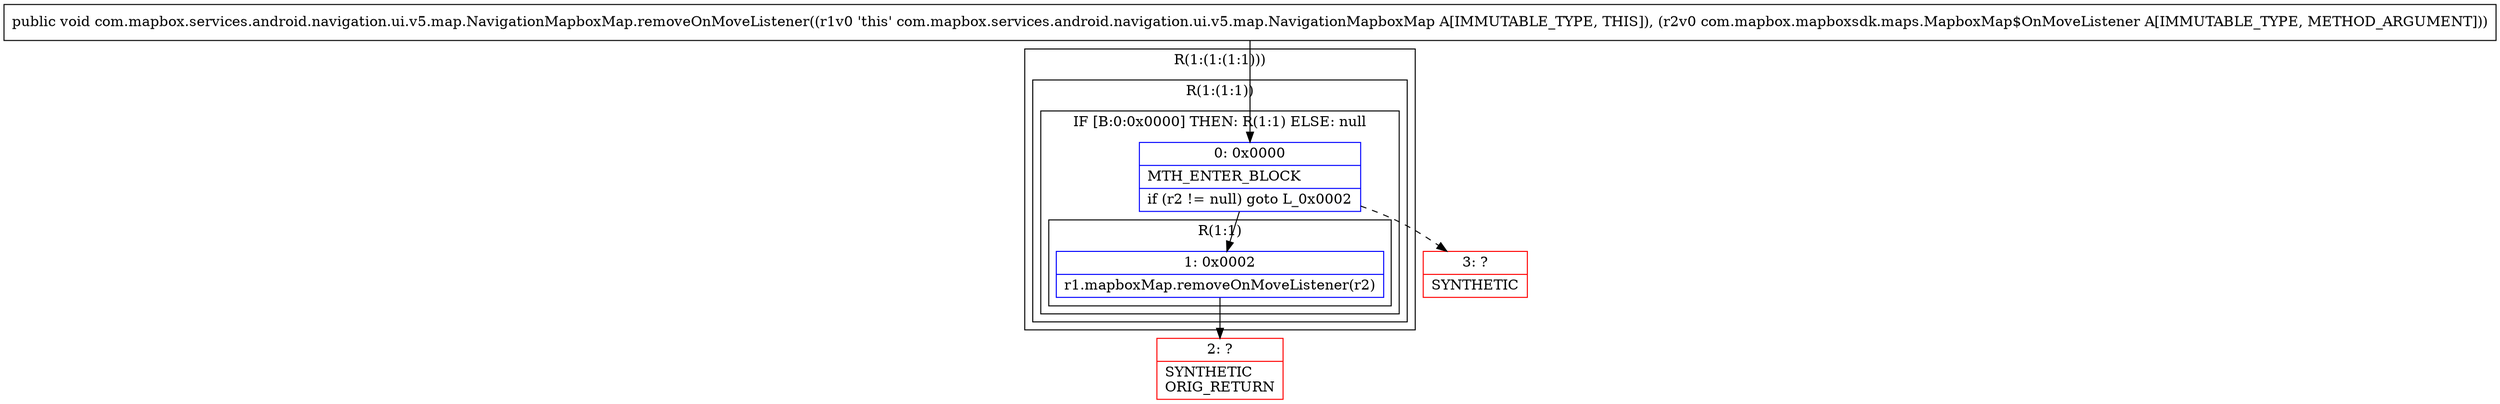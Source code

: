 digraph "CFG forcom.mapbox.services.android.navigation.ui.v5.map.NavigationMapboxMap.removeOnMoveListener(Lcom\/mapbox\/mapboxsdk\/maps\/MapboxMap$OnMoveListener;)V" {
subgraph cluster_Region_897043569 {
label = "R(1:(1:(1:1)))";
node [shape=record,color=blue];
subgraph cluster_Region_105784190 {
label = "R(1:(1:1))";
node [shape=record,color=blue];
subgraph cluster_IfRegion_2111011549 {
label = "IF [B:0:0x0000] THEN: R(1:1) ELSE: null";
node [shape=record,color=blue];
Node_0 [shape=record,label="{0\:\ 0x0000|MTH_ENTER_BLOCK\l|if (r2 != null) goto L_0x0002\l}"];
subgraph cluster_Region_1152293827 {
label = "R(1:1)";
node [shape=record,color=blue];
Node_1 [shape=record,label="{1\:\ 0x0002|r1.mapboxMap.removeOnMoveListener(r2)\l}"];
}
}
}
}
Node_2 [shape=record,color=red,label="{2\:\ ?|SYNTHETIC\lORIG_RETURN\l}"];
Node_3 [shape=record,color=red,label="{3\:\ ?|SYNTHETIC\l}"];
MethodNode[shape=record,label="{public void com.mapbox.services.android.navigation.ui.v5.map.NavigationMapboxMap.removeOnMoveListener((r1v0 'this' com.mapbox.services.android.navigation.ui.v5.map.NavigationMapboxMap A[IMMUTABLE_TYPE, THIS]), (r2v0 com.mapbox.mapboxsdk.maps.MapboxMap$OnMoveListener A[IMMUTABLE_TYPE, METHOD_ARGUMENT])) }"];
MethodNode -> Node_0;
Node_0 -> Node_1;
Node_0 -> Node_3[style=dashed];
Node_1 -> Node_2;
}

